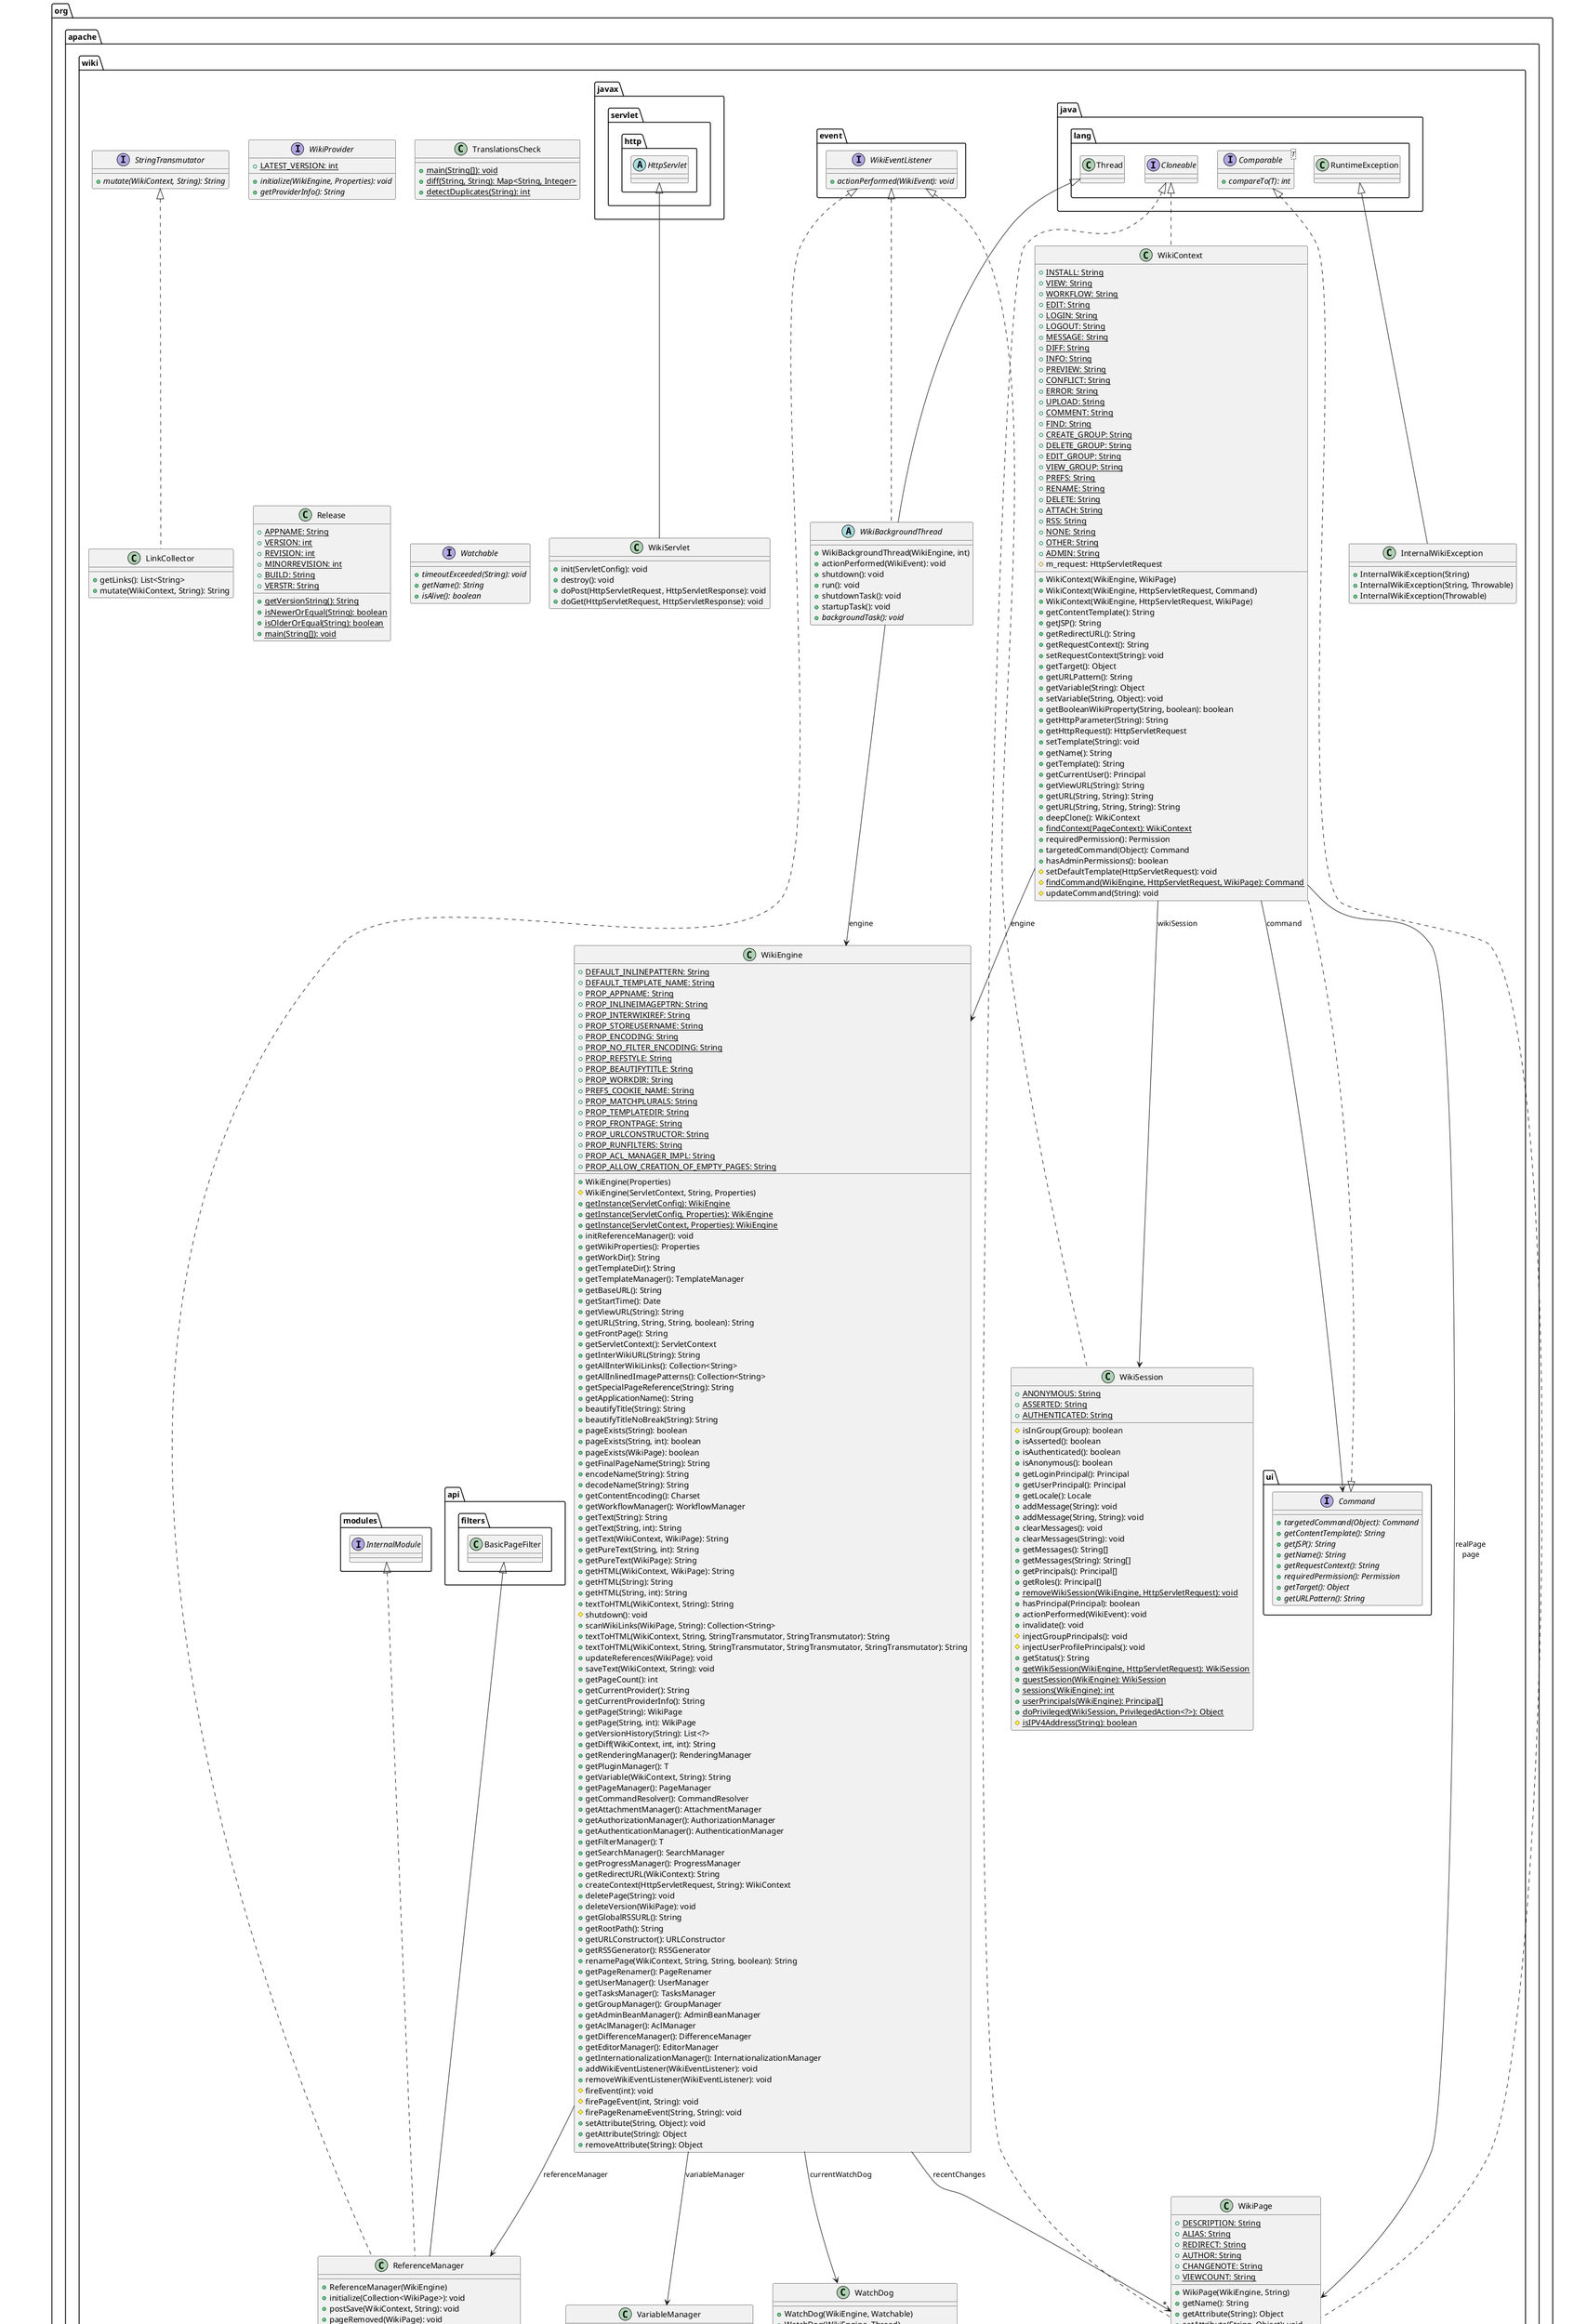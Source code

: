 @startuml

    namespace org.apache.wiki {

        abstract class WikiBackgroundThread [[WikiBackgroundThread.html]] {
            +WikiBackgroundThread(WikiEngine, int)
            +actionPerformed(WikiEvent): void
            +shutdown(): void
            +run(): void
            +shutdownTask(): void
            +startupTask(): void
            {abstract} +backgroundTask(): void
        }

        class WikiServlet [[WikiServlet.html]] {
            +init(ServletConfig): void
            +destroy(): void
            +doPost(HttpServletRequest, HttpServletResponse): void
            +doGet(HttpServletRequest, HttpServletResponse): void
        }

        class WikiPage [[WikiPage.html]] {
            {static} +DESCRIPTION: String
            {static} +ALIAS: String
            {static} +REDIRECT: String
            {static} +AUTHOR: String
            {static} +CHANGENOTE: String
            {static} +VIEWCOUNT: String
            +WikiPage(WikiEngine, String)
            +getName(): String
            +getAttribute(String): Object
            +setAttribute(String, Object): void
            +getAttributes(): Map<String, Object>
            +removeAttribute(String): Object
            +getLastModified(): Date
            +setLastModified(Date): void
            +setVersion(int): void
            +getVersion(): int
            +getSize(): long
            +setSize(long): void
            +getAcl(): Acl
            +setAcl(Acl): void
            +setAuthor(String): void
            +getAuthor(): String
            +getWiki(): String
            +invalidateMetadata(): void
            +hasMetadata(): boolean
            +setHasMetadata(): void
            +compareTo(WikiPage): int
        }

        class LinkCollector [[LinkCollector.html]] {
            +getLinks(): List<String>
            +mutate(WikiContext, String): String
        }

        interface WikiProvider [[WikiProvider.html]] {
            {static} +LATEST_VERSION: int
            {abstract} +initialize(WikiEngine, Properties): void
            {abstract} +getProviderInfo(): String
        }

        class WatchDog [[WatchDog.html]] {
            +WatchDog(WikiEngine, Watchable)
            +WatchDog(WikiEngine, Thread)
            {static} +getCurrentWatchDog(WikiEngine): WatchDog
            +enable(): void
            +disable(): void
            +enterState(String): void
            +enterState(String, int): void
            +exitState(): void
            +exitState(String): void
            +isStateStackNotEmpty(): boolean
            +isWatchableAlive(): boolean
        }

        class TranslationsCheck [[TranslationsCheck.html]] {
            {static} +main(String[]): void
            {static} +diff(String, String): Map<String, Integer>
            {static} +detectDuplicates(String): int
        }

        class VariableManager [[VariableManager.html]] {
            {static} +VAR_ERROR: String
            {static} +VAR_MSG: String
            +VariableManager(Properties)
            +parseAndGetValue(WikiContext, String): String
            +expandVariables(WikiContext, String): String
            +getValue(WikiContext, String, String): String
            +getValue(WikiContext, String): String
        }

        class InternalWikiException [[InternalWikiException.html]] {
            +InternalWikiException(String)
            +InternalWikiException(String, Throwable)
            +InternalWikiException(Throwable)
        }

        class WikiEngine [[WikiEngine.html]] {
            {static} +DEFAULT_INLINEPATTERN: String
            {static} +DEFAULT_TEMPLATE_NAME: String
            {static} +PROP_APPNAME: String
            {static} +PROP_INLINEIMAGEPTRN: String
            {static} +PROP_INTERWIKIREF: String
            {static} +PROP_STOREUSERNAME: String
            {static} +PROP_ENCODING: String
            {static} +PROP_NO_FILTER_ENCODING: String
            {static} +PROP_REFSTYLE: String
            {static} +PROP_BEAUTIFYTITLE: String
            {static} +PROP_WORKDIR: String
            {static} +PREFS_COOKIE_NAME: String
            {static} +PROP_MATCHPLURALS: String
            {static} +PROP_TEMPLATEDIR: String
            {static} +PROP_FRONTPAGE: String
            {static} +PROP_URLCONSTRUCTOR: String
            {static} +PROP_RUNFILTERS: String
            {static} +PROP_ACL_MANAGER_IMPL: String
            {static} +PROP_ALLOW_CREATION_OF_EMPTY_PAGES: String
            +WikiEngine(Properties)
            #WikiEngine(ServletContext, String, Properties)
            {static} +getInstance(ServletConfig): WikiEngine
            {static} +getInstance(ServletConfig, Properties): WikiEngine
            {static} +getInstance(ServletContext, Properties): WikiEngine
            +initReferenceManager(): void
            +getWikiProperties(): Properties
            +getWorkDir(): String
            +getTemplateDir(): String
            +getTemplateManager(): TemplateManager
            +getBaseURL(): String
            +getStartTime(): Date
            +getViewURL(String): String
            +getURL(String, String, String, boolean): String
            +getFrontPage(): String
            +getServletContext(): ServletContext
            +getInterWikiURL(String): String
            +getAllInterWikiLinks(): Collection<String>
            +getAllInlinedImagePatterns(): Collection<String>
            +getSpecialPageReference(String): String
            +getApplicationName(): String
            +beautifyTitle(String): String
            +beautifyTitleNoBreak(String): String
            +pageExists(String): boolean
            +pageExists(String, int): boolean
            +pageExists(WikiPage): boolean
            +getFinalPageName(String): String
            +encodeName(String): String
            +decodeName(String): String
            +getContentEncoding(): Charset
            +getWorkflowManager(): WorkflowManager
            +getText(String): String
            +getText(String, int): String
            +getText(WikiContext, WikiPage): String
            +getPureText(String, int): String
            +getPureText(WikiPage): String
            +getHTML(WikiContext, WikiPage): String
            +getHTML(String): String
            +getHTML(String, int): String
            +textToHTML(WikiContext, String): String
            #shutdown(): void
            +scanWikiLinks(WikiPage, String): Collection<String>
            +textToHTML(WikiContext, String, StringTransmutator, StringTransmutator): String
            +textToHTML(WikiContext, String, StringTransmutator, StringTransmutator, StringTransmutator): String
            +updateReferences(WikiPage): void
            +saveText(WikiContext, String): void
            +getPageCount(): int
            +getCurrentProvider(): String
            +getCurrentProviderInfo(): String
            +getPage(String): WikiPage
            +getPage(String, int): WikiPage
            +getVersionHistory(String): List<?>
            +getDiff(WikiContext, int, int): String
            +getRenderingManager(): RenderingManager
            +getPluginManager(): T
            +getVariable(WikiContext, String): String
            +getPageManager(): PageManager
            +getCommandResolver(): CommandResolver
            +getAttachmentManager(): AttachmentManager
            +getAuthorizationManager(): AuthorizationManager
            +getAuthenticationManager(): AuthenticationManager
            +getFilterManager(): T
            +getSearchManager(): SearchManager
            +getProgressManager(): ProgressManager
            +getRedirectURL(WikiContext): String
            +createContext(HttpServletRequest, String): WikiContext
            +deletePage(String): void
            +deleteVersion(WikiPage): void
            +getGlobalRSSURL(): String
            +getRootPath(): String
            +getURLConstructor(): URLConstructor
            +getRSSGenerator(): RSSGenerator
            +renamePage(WikiContext, String, String, boolean): String
            +getPageRenamer(): PageRenamer
            +getUserManager(): UserManager
            +getTasksManager(): TasksManager
            +getGroupManager(): GroupManager
            +getAdminBeanManager(): AdminBeanManager
            +getAclManager(): AclManager
            +getDifferenceManager(): DifferenceManager
            +getEditorManager(): EditorManager
            +getInternationalizationManager(): InternationalizationManager
            +addWikiEventListener(WikiEventListener): void
            +removeWikiEventListener(WikiEventListener): void
            #fireEvent(int): void
            #firePageEvent(int, String): void
            #firePageRenameEvent(String, String): void
            +setAttribute(String, Object): void
            +getAttribute(String): Object
            +removeAttribute(String): Object
        }

        class WikiSession [[WikiSession.html]] {
            {static} +ANONYMOUS: String
            {static} +ASSERTED: String
            {static} +AUTHENTICATED: String
            #isInGroup(Group): boolean
            +isAsserted(): boolean
            +isAuthenticated(): boolean
            +isAnonymous(): boolean
            +getLoginPrincipal(): Principal
            +getUserPrincipal(): Principal
            +getLocale(): Locale
            +addMessage(String): void
            +addMessage(String, String): void
            +clearMessages(): void
            +clearMessages(String): void
            +getMessages(): String[]
            +getMessages(String): String[]
            +getPrincipals(): Principal[]
            +getRoles(): Principal[]
            {static} +removeWikiSession(WikiEngine, HttpServletRequest): void
            +hasPrincipal(Principal): boolean
            +actionPerformed(WikiEvent): void
            +invalidate(): void
            #injectGroupPrincipals(): void
            #injectUserProfilePrincipals(): void
            +getStatus(): String
            {static} +getWikiSession(WikiEngine, HttpServletRequest): WikiSession
            {static} +guestSession(WikiEngine): WikiSession
            {static} +sessions(WikiEngine): int
            {static} +userPrincipals(WikiEngine): Principal[]
            {static} +doPrivileged(WikiSession, PrivilegedAction<?>): Object
            {static} #isIPV4Address(String): boolean
        }

        class Release [[Release.html]] {
            {static} +APPNAME: String
            {static} +VERSION: int
            {static} +REVISION: int
            {static} +MINORREVISION: int
            {static} +BUILD: String
            {static} +VERSTR: String
            {static} +getVersionString(): String
            {static} +isNewerOrEqual(String): boolean
            {static} +isOlderOrEqual(String): boolean
            {static} +main(String[]): void
        }

        interface StringTransmutator [[StringTransmutator.html]] {
            {abstract} +mutate(WikiContext, String): String
        }

        interface Watchable [[Watchable.html]] {
            {abstract} +timeoutExceeded(String): void
            {abstract} +getName(): String
            {abstract} +isAlive(): boolean
        }

        class WikiContext [[WikiContext.html]] {
            {static} +INSTALL: String
            {static} +VIEW: String
            {static} +WORKFLOW: String
            {static} +EDIT: String
            {static} +LOGIN: String
            {static} +LOGOUT: String
            {static} +MESSAGE: String
            {static} +DIFF: String
            {static} +INFO: String
            {static} +PREVIEW: String
            {static} +CONFLICT: String
            {static} +ERROR: String
            {static} +UPLOAD: String
            {static} +COMMENT: String
            {static} +FIND: String
            {static} +CREATE_GROUP: String
            {static} +DELETE_GROUP: String
            {static} +EDIT_GROUP: String
            {static} +VIEW_GROUP: String
            {static} +PREFS: String
            {static} +RENAME: String
            {static} +DELETE: String
            {static} +ATTACH: String
            {static} +RSS: String
            {static} +NONE: String
            {static} +OTHER: String
            {static} +ADMIN: String
            #m_request: HttpServletRequest
            +WikiContext(WikiEngine, WikiPage)
            +WikiContext(WikiEngine, HttpServletRequest, Command)
            +WikiContext(WikiEngine, HttpServletRequest, WikiPage)
            +getContentTemplate(): String
            +getJSP(): String
            +getRedirectURL(): String
            +getRequestContext(): String
            +setRequestContext(String): void
            +getTarget(): Object
            +getURLPattern(): String
            +getVariable(String): Object
            +setVariable(String, Object): void
            +getBooleanWikiProperty(String, boolean): boolean
            +getHttpParameter(String): String
            +getHttpRequest(): HttpServletRequest
            +setTemplate(String): void
            +getName(): String
            +getTemplate(): String
            +getCurrentUser(): Principal
            +getViewURL(String): String
            +getURL(String, String): String
            +getURL(String, String, String): String
            +deepClone(): WikiContext
            {static} +findContext(PageContext): WikiContext
            +requiredPermission(): Permission
            +targetedCommand(Object): Command
            +hasAdminPermissions(): boolean
            #setDefaultTemplate(HttpServletRequest): void
            {static} #findCommand(WikiEngine, HttpServletRequest, WikiPage): Command
            #updateCommand(String): void
        }

        class ReferenceManager [[ReferenceManager.html]] {
            +ReferenceManager(WikiEngine)
            +initialize(Collection<WikiPage>): void
            +postSave(WikiContext, String): void
            +pageRemoved(WikiPage): void
            +updateReferences(String, Collection<String>): void
            #getRefersTo(): Map<String, Collection<String>>
            #getReferredBy(): Map<String, Set<String>>
            +clearPageEntries(String): void
            +findUnreferenced(): Collection<String>
            +findUncreated(): Collection<String>
            +findReferrers(String): Set<String>
            +findReferredBy(String): Set<String>
            +findRefersTo(String): Collection<String>
            +deepHashCode(): int
            +findCreated(): Set<String>
            +actionPerformed(WikiEvent): void
        }

        class java.lang.Thread
        java.lang.Thread <|-- WikiBackgroundThread

        interface org.apache.wiki.event.WikiEventListener {
            {abstract} +actionPerformed(WikiEvent): void
        }
        org.apache.wiki.event.WikiEventListener <|.. WikiBackgroundThread

        abstract class javax.servlet.http.HttpServlet
        javax.servlet.http.HttpServlet <|-- WikiServlet

        interface java.lang.Cloneable
        java.lang.Cloneable <|.. WikiPage

        interface java.lang.Comparable<T> {
            {abstract} +compareTo(T): int
        }
        java.lang.Comparable <|.. WikiPage

        StringTransmutator <|.. LinkCollector

        class java.lang.RuntimeException
        java.lang.RuntimeException <|-- InternalWikiException

        org.apache.wiki.event.WikiEventListener <|.. WikiSession

        java.lang.Cloneable <|.. WikiContext

        interface org.apache.wiki.ui.Command {
            {abstract} +targetedCommand(Object): Command
            {abstract} +getContentTemplate(): String
            {abstract} +getJSP(): String
            {abstract} +getName(): String
            {abstract} +getRequestContext(): String
            {abstract} +requiredPermission(): Permission
            {abstract} +getTarget(): Object
            {abstract} +getURLPattern(): String
        }
        org.apache.wiki.ui.Command <|.. WikiContext

        class org.apache.wiki.api.filters.BasicPageFilter
        org.apache.wiki.api.filters.BasicPageFilter <|-- ReferenceManager

        interface org.apache.wiki.modules.InternalModule
        org.apache.wiki.modules.InternalModule <|.. ReferenceManager

        org.apache.wiki.event.WikiEventListener <|.. ReferenceManager

        WikiBackgroundThread --> WikiEngine: engine

        WikiEngine --> "*" WikiPage: recentChanges

        WikiEngine --> ReferenceManager: referenceManager

        WikiEngine --> VariableManager: variableManager

        WikiEngine --> WatchDog: currentWatchDog

        WikiContext --> WikiPage: realPage\npage

        WikiContext --> WikiEngine: engine

        WikiContext --> org.apache.wiki.ui.Command: command

        WikiContext --> WikiSession: wikiSession

    }


    center footer UMLDoclet 1.1.4, PlantUML 1.2019.05
@enduml
